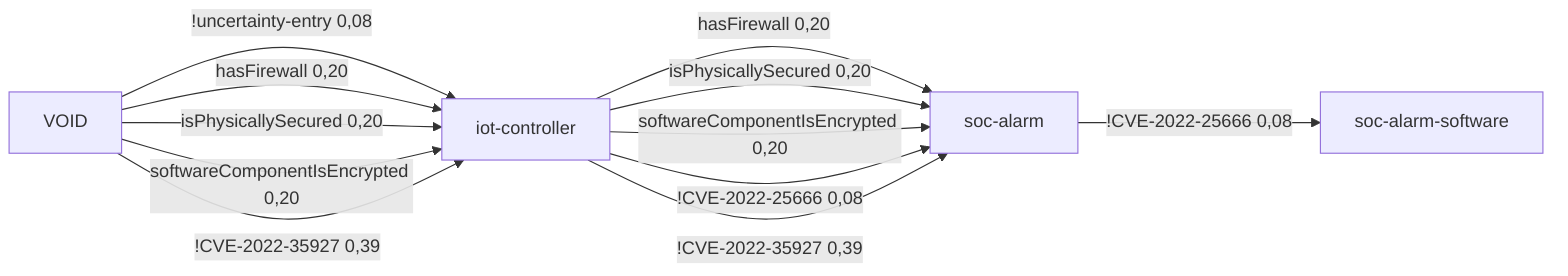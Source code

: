 %% AttributeChange [4mqualcom/apq8096[0m to [4m2.1[0m for node [4msoc-alarm[0m
%%  VOID -[0,71]->  iot-controller -[0,71]->  soc-alarm -[0,08]-> soc-alarm-software 8,13 0,04
flowchart LR
	iot-controller[iot-controller]
	soc-alarm[soc-alarm]
	soc-alarm-software[soc-alarm-software]
	VOID[VOID]
	iot-controller -->|hasFirewall 0,20| soc-alarm
	iot-controller -->|isPhysicallySecured 0,20| soc-alarm
	iot-controller -->|softwareComponentIsEncrypted 0,20| soc-alarm
	iot-controller -->|!CVE-2022-25666 0,08| soc-alarm
	iot-controller -->|!CVE-2022-35927 0,39| soc-alarm
	soc-alarm -->|!CVE-2022-25666 0,08| soc-alarm-software
	VOID -->|!uncertainty-entry 0,08| iot-controller
	VOID -->|hasFirewall 0,20| iot-controller
	VOID -->|isPhysicallySecured 0,20| iot-controller
	VOID -->|softwareComponentIsEncrypted 0,20| iot-controller
	VOID -->|!CVE-2022-35927 0,39| iot-controller